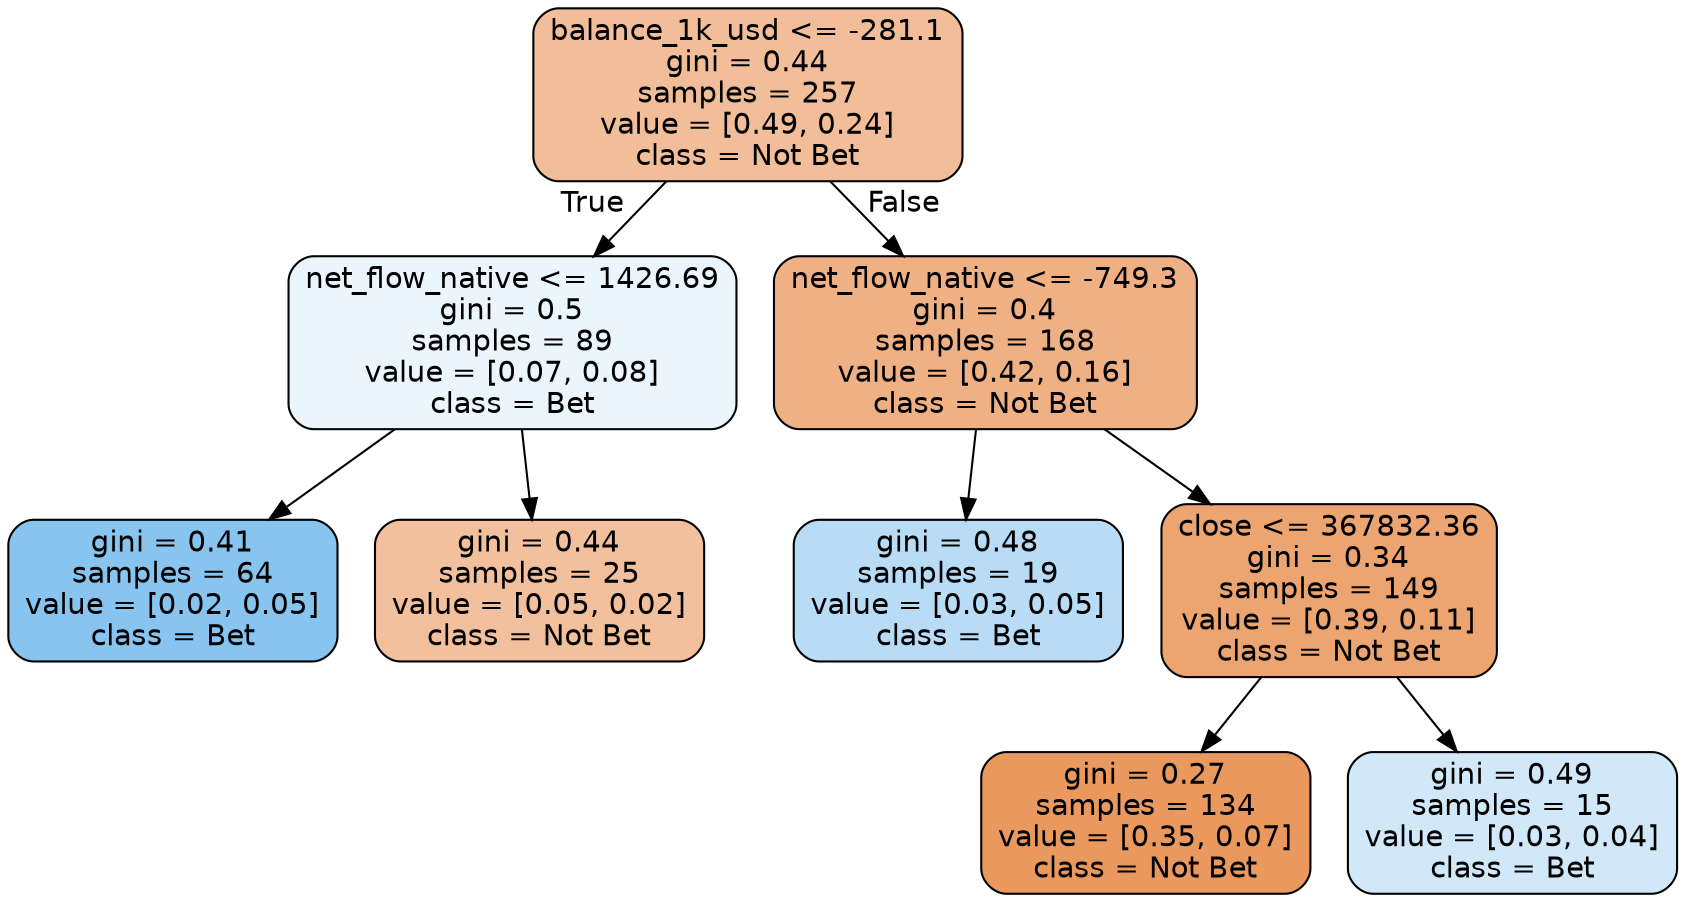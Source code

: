 digraph Tree {
node [shape=box, style="filled, rounded", color="black", fontname="helvetica"] ;
edge [fontname="helvetica"] ;
0 [label="balance_1k_usd <= -281.1\ngini = 0.44\nsamples = 257\nvalue = [0.49, 0.24]\nclass = Not Bet", fillcolor="#f2be99"] ;
1 [label="net_flow_native <= 1426.69\ngini = 0.5\nsamples = 89\nvalue = [0.07, 0.08]\nclass = Bet", fillcolor="#eaf5fc"] ;
0 -> 1 [labeldistance=2.5, labelangle=45, headlabel="True"] ;
2 [label="gini = 0.41\nsamples = 64\nvalue = [0.02, 0.05]\nclass = Bet", fillcolor="#87c4ef"] ;
1 -> 2 ;
3 [label="gini = 0.44\nsamples = 25\nvalue = [0.05, 0.02]\nclass = Not Bet", fillcolor="#f2c09c"] ;
1 -> 3 ;
4 [label="net_flow_native <= -749.3\ngini = 0.4\nsamples = 168\nvalue = [0.42, 0.16]\nclass = Not Bet", fillcolor="#efb184"] ;
0 -> 4 [labeldistance=2.5, labelangle=-45, headlabel="False"] ;
5 [label="gini = 0.48\nsamples = 19\nvalue = [0.03, 0.05]\nclass = Bet", fillcolor="#b8dcf6"] ;
4 -> 5 ;
6 [label="close <= 367832.36\ngini = 0.34\nsamples = 149\nvalue = [0.39, 0.11]\nclass = Not Bet", fillcolor="#eca471"] ;
4 -> 6 ;
7 [label="gini = 0.27\nsamples = 134\nvalue = [0.35, 0.07]\nclass = Not Bet", fillcolor="#ea995e"] ;
6 -> 7 ;
8 [label="gini = 0.49\nsamples = 15\nvalue = [0.03, 0.04]\nclass = Bet", fillcolor="#d1e8f9"] ;
6 -> 8 ;
}